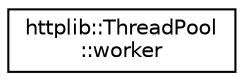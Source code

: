digraph "Graphical Class Hierarchy"
{
 // LATEX_PDF_SIZE
  edge [fontname="Helvetica",fontsize="10",labelfontname="Helvetica",labelfontsize="10"];
  node [fontname="Helvetica",fontsize="10",shape=record];
  rankdir="LR";
  Node0 [label="httplib::ThreadPool\l::worker",height=0.2,width=0.4,color="black", fillcolor="white", style="filled",URL="$structhttplib_1_1ThreadPool_1_1worker.html",tooltip=" "];
}
